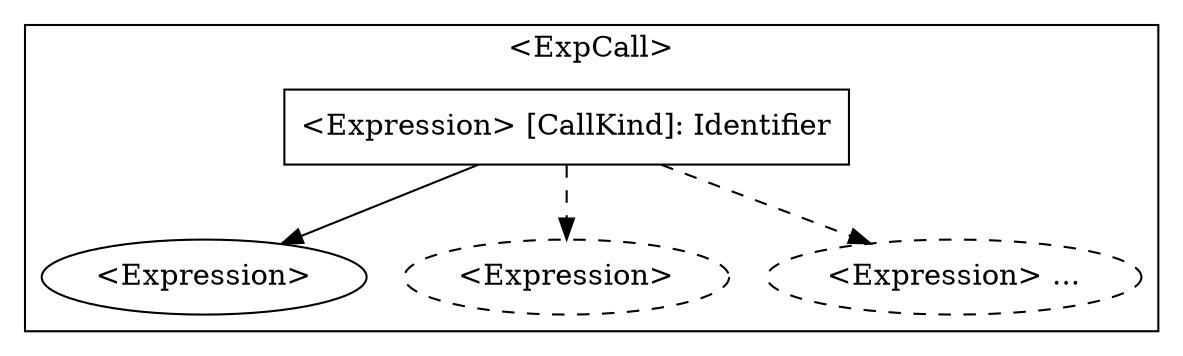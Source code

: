 digraph {

    subgraph clusterExpCall {
        label="<ExpCall>"
        expCall[shape="box" label="<Expression> [CallKind]: Identifier"];
        expC1[label="<Expression>"];
        expC2[label="<Expression>" style=dashed];            // optional
        expC2More[label="<Expression> ..." style=dashed];    // optional
    }

    {
        expCall -> expC1;
        expCall -> expC2[style=dashed];
        expCall -> expC2More[style=dashed];
    }
}